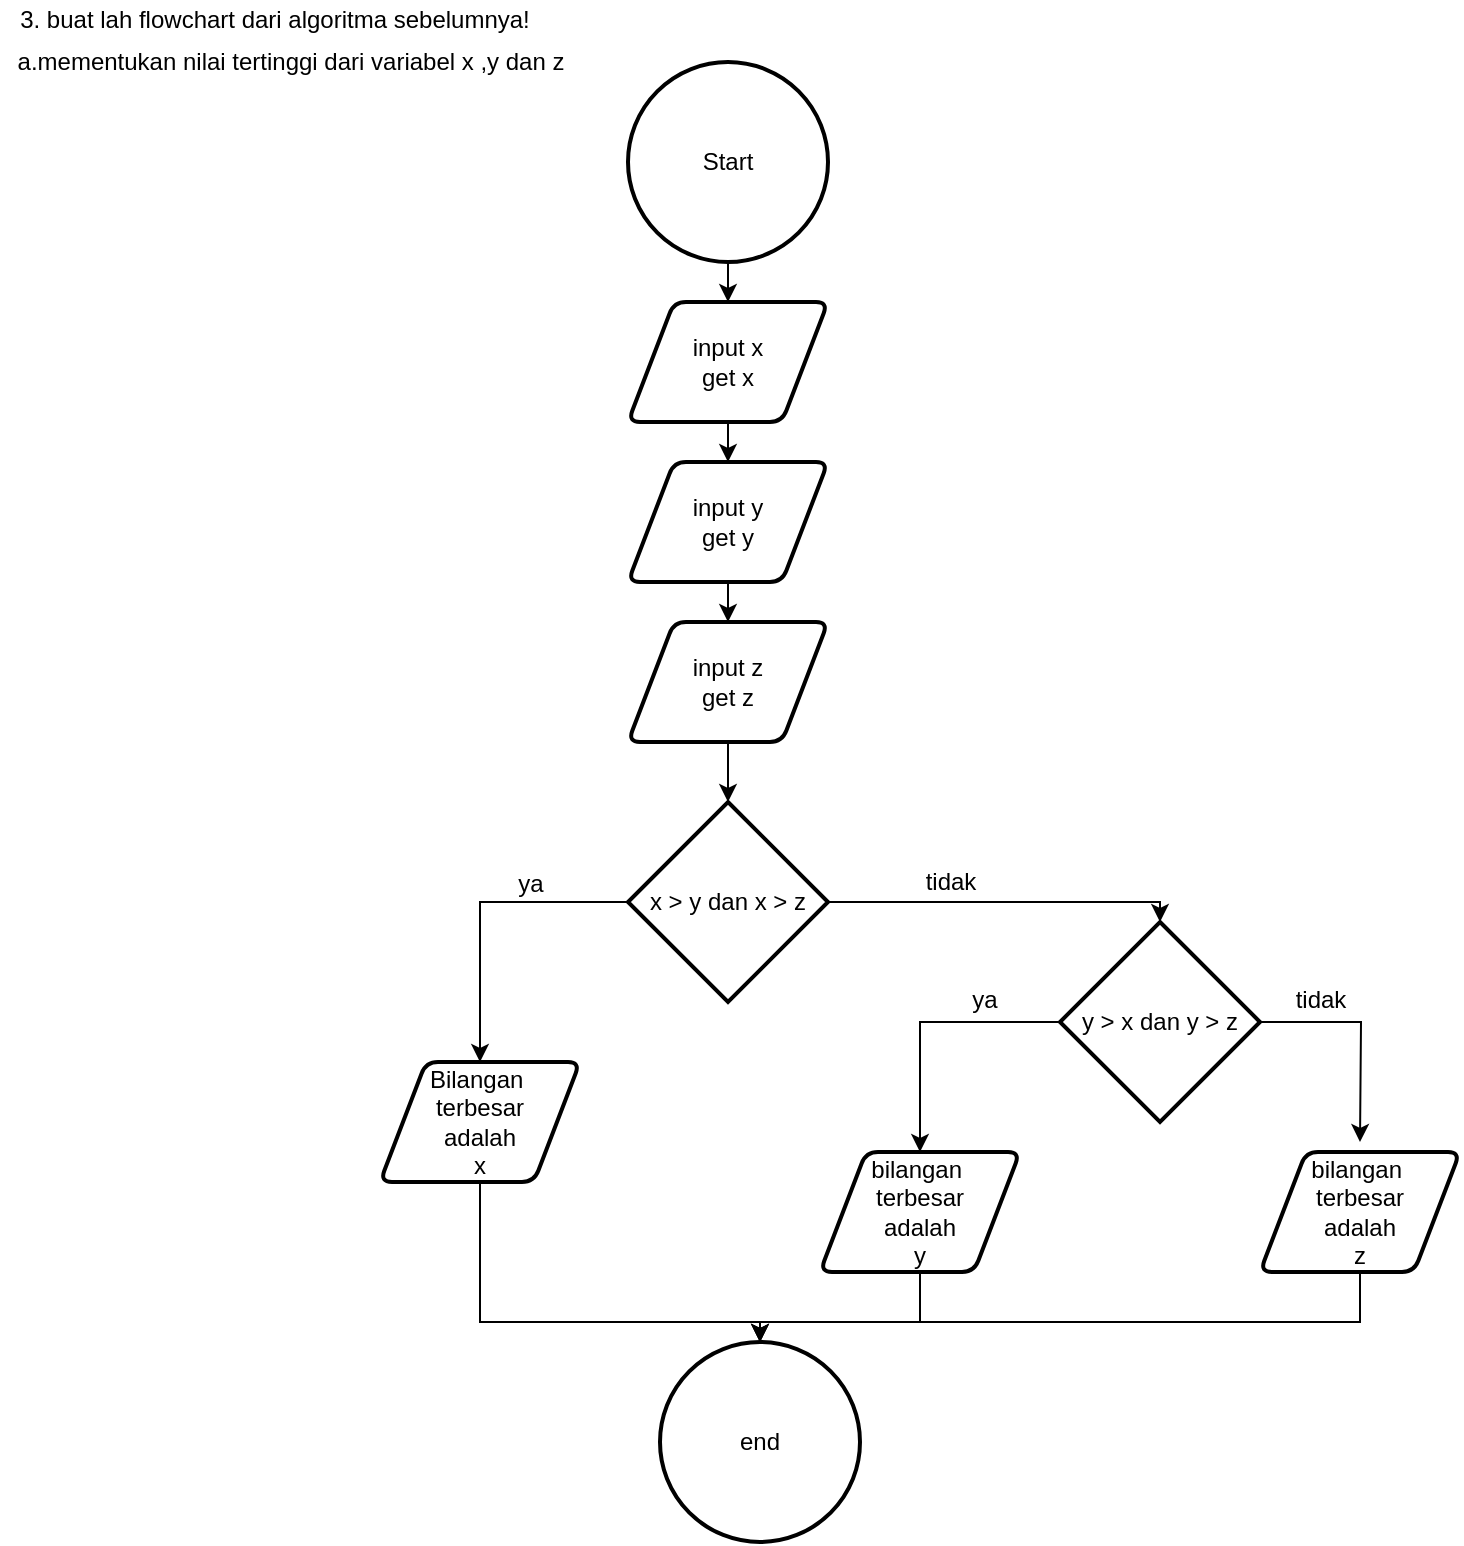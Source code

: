 <mxfile version="12.9.6" type="device"><diagram id="C5RBs43oDa-KdzZeNtuy" name="Page-1"><mxGraphModel dx="868" dy="488" grid="1" gridSize="10" guides="1" tooltips="1" connect="1" arrows="1" fold="1" page="1" pageScale="1" pageWidth="827" pageHeight="1169" math="0" shadow="0"><root><mxCell id="WIyWlLk6GJQsqaUBKTNV-0"/><mxCell id="WIyWlLk6GJQsqaUBKTNV-1" parent="WIyWlLk6GJQsqaUBKTNV-0"/><mxCell id="aBVBQW6Pry26Lc38sTge-2" style="edgeStyle=orthogonalEdgeStyle;rounded=0;orthogonalLoop=1;jettySize=auto;html=1;" edge="1" parent="WIyWlLk6GJQsqaUBKTNV-1" source="aBVBQW6Pry26Lc38sTge-1" target="aBVBQW6Pry26Lc38sTge-3"><mxGeometry relative="1" as="geometry"><mxPoint x="364" y="260" as="targetPoint"/></mxGeometry></mxCell><mxCell id="aBVBQW6Pry26Lc38sTge-1" value="Start" style="strokeWidth=2;html=1;shape=mxgraph.flowchart.start_2;whiteSpace=wrap;" vertex="1" parent="WIyWlLk6GJQsqaUBKTNV-1"><mxGeometry x="314" y="40" width="100" height="100" as="geometry"/></mxCell><mxCell id="aBVBQW6Pry26Lc38sTge-4" style="edgeStyle=orthogonalEdgeStyle;rounded=0;orthogonalLoop=1;jettySize=auto;html=1;" edge="1" parent="WIyWlLk6GJQsqaUBKTNV-1" source="aBVBQW6Pry26Lc38sTge-3" target="aBVBQW6Pry26Lc38sTge-5"><mxGeometry relative="1" as="geometry"><mxPoint x="364" y="350" as="targetPoint"/></mxGeometry></mxCell><mxCell id="aBVBQW6Pry26Lc38sTge-3" value="input x&lt;br&gt;get x" style="shape=parallelogram;html=1;strokeWidth=2;perimeter=parallelogramPerimeter;whiteSpace=wrap;rounded=1;arcSize=12;size=0.23;" vertex="1" parent="WIyWlLk6GJQsqaUBKTNV-1"><mxGeometry x="314" y="160" width="100" height="60" as="geometry"/></mxCell><mxCell id="aBVBQW6Pry26Lc38sTge-20" value="" style="edgeStyle=orthogonalEdgeStyle;rounded=0;orthogonalLoop=1;jettySize=auto;html=1;" edge="1" parent="WIyWlLk6GJQsqaUBKTNV-1" source="aBVBQW6Pry26Lc38sTge-5" target="aBVBQW6Pry26Lc38sTge-19"><mxGeometry relative="1" as="geometry"/></mxCell><mxCell id="aBVBQW6Pry26Lc38sTge-5" value="input y&lt;br&gt;get y" style="shape=parallelogram;html=1;strokeWidth=2;perimeter=parallelogramPerimeter;whiteSpace=wrap;rounded=1;arcSize=12;size=0.23;" vertex="1" parent="WIyWlLk6GJQsqaUBKTNV-1"><mxGeometry x="314" y="240" width="100" height="60" as="geometry"/></mxCell><mxCell id="aBVBQW6Pry26Lc38sTge-22" style="edgeStyle=orthogonalEdgeStyle;rounded=0;orthogonalLoop=1;jettySize=auto;html=1;" edge="1" parent="WIyWlLk6GJQsqaUBKTNV-1" source="aBVBQW6Pry26Lc38sTge-19" target="aBVBQW6Pry26Lc38sTge-6"><mxGeometry relative="1" as="geometry"/></mxCell><mxCell id="aBVBQW6Pry26Lc38sTge-19" value="input z&lt;br&gt;get z" style="shape=parallelogram;html=1;strokeWidth=2;perimeter=parallelogramPerimeter;whiteSpace=wrap;rounded=1;arcSize=12;size=0.23;" vertex="1" parent="WIyWlLk6GJQsqaUBKTNV-1"><mxGeometry x="314" y="320" width="100" height="60" as="geometry"/></mxCell><mxCell id="aBVBQW6Pry26Lc38sTge-8" style="edgeStyle=orthogonalEdgeStyle;rounded=0;orthogonalLoop=1;jettySize=auto;html=1;" edge="1" parent="WIyWlLk6GJQsqaUBKTNV-1" source="aBVBQW6Pry26Lc38sTge-6" target="aBVBQW6Pry26Lc38sTge-10"><mxGeometry relative="1" as="geometry"><mxPoint x="240" y="540" as="targetPoint"/><Array as="points"><mxPoint x="240" y="460"/></Array></mxGeometry></mxCell><mxCell id="aBVBQW6Pry26Lc38sTge-9" style="edgeStyle=orthogonalEdgeStyle;rounded=0;orthogonalLoop=1;jettySize=auto;html=1;" edge="1" parent="WIyWlLk6GJQsqaUBKTNV-1" source="aBVBQW6Pry26Lc38sTge-6" target="aBVBQW6Pry26Lc38sTge-23"><mxGeometry relative="1" as="geometry"><mxPoint x="580" y="480" as="targetPoint"/><Array as="points"><mxPoint x="580" y="460"/></Array></mxGeometry></mxCell><mxCell id="aBVBQW6Pry26Lc38sTge-6" value="x &amp;gt; y dan x &amp;gt; z" style="strokeWidth=2;html=1;shape=mxgraph.flowchart.decision;whiteSpace=wrap;" vertex="1" parent="WIyWlLk6GJQsqaUBKTNV-1"><mxGeometry x="314" y="410" width="100" height="100" as="geometry"/></mxCell><mxCell id="aBVBQW6Pry26Lc38sTge-13" style="edgeStyle=orthogonalEdgeStyle;rounded=0;orthogonalLoop=1;jettySize=auto;html=1;" edge="1" parent="WIyWlLk6GJQsqaUBKTNV-1" source="aBVBQW6Pry26Lc38sTge-10"><mxGeometry relative="1" as="geometry"><mxPoint x="380" y="680" as="targetPoint"/><Array as="points"><mxPoint x="240" y="670"/><mxPoint x="380" y="670"/></Array></mxGeometry></mxCell><mxCell id="aBVBQW6Pry26Lc38sTge-10" value="Bilangan&amp;nbsp;&lt;br&gt;terbesar&lt;br&gt;adalah&lt;br&gt;x" style="shape=parallelogram;html=1;strokeWidth=2;perimeter=parallelogramPerimeter;whiteSpace=wrap;rounded=1;arcSize=12;size=0.23;" vertex="1" parent="WIyWlLk6GJQsqaUBKTNV-1"><mxGeometry x="190" y="540" width="100" height="60" as="geometry"/></mxCell><mxCell id="aBVBQW6Pry26Lc38sTge-14" style="edgeStyle=orthogonalEdgeStyle;rounded=0;orthogonalLoop=1;jettySize=auto;html=1;" edge="1" parent="WIyWlLk6GJQsqaUBKTNV-1" source="aBVBQW6Pry26Lc38sTge-11"><mxGeometry relative="1" as="geometry"><mxPoint x="380" y="680" as="targetPoint"/><Array as="points"><mxPoint x="460" y="670"/><mxPoint x="380" y="670"/></Array></mxGeometry></mxCell><mxCell id="aBVBQW6Pry26Lc38sTge-11" value="bilangan&amp;nbsp;&lt;br&gt;terbesar&lt;br&gt;adalah&lt;br&gt;y" style="shape=parallelogram;html=1;strokeWidth=2;perimeter=parallelogramPerimeter;whiteSpace=wrap;rounded=1;arcSize=12;size=0.23;" vertex="1" parent="WIyWlLk6GJQsqaUBKTNV-1"><mxGeometry x="410" y="585" width="100" height="60" as="geometry"/></mxCell><mxCell id="aBVBQW6Pry26Lc38sTge-12" value="end" style="strokeWidth=2;html=1;shape=mxgraph.flowchart.start_2;whiteSpace=wrap;" vertex="1" parent="WIyWlLk6GJQsqaUBKTNV-1"><mxGeometry x="330" y="680" width="100" height="100" as="geometry"/></mxCell><mxCell id="aBVBQW6Pry26Lc38sTge-15" value="ya" style="text;html=1;align=center;verticalAlign=middle;resizable=0;points=[];autosize=1;" vertex="1" parent="WIyWlLk6GJQsqaUBKTNV-1"><mxGeometry x="250" y="441" width="30" height="20" as="geometry"/></mxCell><mxCell id="aBVBQW6Pry26Lc38sTge-16" value="tidak" style="text;html=1;align=center;verticalAlign=middle;resizable=0;points=[];autosize=1;" vertex="1" parent="WIyWlLk6GJQsqaUBKTNV-1"><mxGeometry x="455" y="440" width="40" height="20" as="geometry"/></mxCell><mxCell id="aBVBQW6Pry26Lc38sTge-17" value="a.mementukan nilai tertinggi dari variabel x ,y dan z" style="text;html=1;align=center;verticalAlign=middle;resizable=0;points=[];autosize=1;" vertex="1" parent="WIyWlLk6GJQsqaUBKTNV-1"><mxGeometry y="30" width="290" height="20" as="geometry"/></mxCell><mxCell id="aBVBQW6Pry26Lc38sTge-18" value="3. buat lah flowchart dari algoritma sebelumnya!" style="text;html=1;align=center;verticalAlign=middle;resizable=0;points=[];autosize=1;" vertex="1" parent="WIyWlLk6GJQsqaUBKTNV-1"><mxGeometry x="2" y="9" width="270" height="20" as="geometry"/></mxCell><mxCell id="aBVBQW6Pry26Lc38sTge-24" style="edgeStyle=orthogonalEdgeStyle;rounded=0;orthogonalLoop=1;jettySize=auto;html=1;" edge="1" parent="WIyWlLk6GJQsqaUBKTNV-1" source="aBVBQW6Pry26Lc38sTge-23" target="aBVBQW6Pry26Lc38sTge-11"><mxGeometry relative="1" as="geometry"/></mxCell><mxCell id="aBVBQW6Pry26Lc38sTge-27" style="edgeStyle=orthogonalEdgeStyle;rounded=0;orthogonalLoop=1;jettySize=auto;html=1;" edge="1" parent="WIyWlLk6GJQsqaUBKTNV-1" source="aBVBQW6Pry26Lc38sTge-23"><mxGeometry relative="1" as="geometry"><mxPoint x="680" y="580" as="targetPoint"/></mxGeometry></mxCell><mxCell id="aBVBQW6Pry26Lc38sTge-23" value="y &amp;gt; x dan y &amp;gt; z" style="strokeWidth=2;html=1;shape=mxgraph.flowchart.decision;whiteSpace=wrap;" vertex="1" parent="WIyWlLk6GJQsqaUBKTNV-1"><mxGeometry x="530" y="470" width="100" height="100" as="geometry"/></mxCell><mxCell id="aBVBQW6Pry26Lc38sTge-25" value="ya" style="text;html=1;align=center;verticalAlign=middle;resizable=0;points=[];autosize=1;" vertex="1" parent="WIyWlLk6GJQsqaUBKTNV-1"><mxGeometry x="477" y="499" width="30" height="20" as="geometry"/></mxCell><mxCell id="aBVBQW6Pry26Lc38sTge-29" style="edgeStyle=orthogonalEdgeStyle;rounded=0;orthogonalLoop=1;jettySize=auto;html=1;entryX=0.5;entryY=0;entryDx=0;entryDy=0;entryPerimeter=0;" edge="1" parent="WIyWlLk6GJQsqaUBKTNV-1" source="aBVBQW6Pry26Lc38sTge-26" target="aBVBQW6Pry26Lc38sTge-12"><mxGeometry relative="1" as="geometry"><mxPoint x="460" y="670" as="targetPoint"/><Array as="points"><mxPoint x="680" y="670"/><mxPoint x="380" y="670"/></Array></mxGeometry></mxCell><mxCell id="aBVBQW6Pry26Lc38sTge-26" value="bilangan&amp;nbsp;&lt;br&gt;terbesar&lt;br&gt;adalah&lt;br&gt;z" style="shape=parallelogram;html=1;strokeWidth=2;perimeter=parallelogramPerimeter;whiteSpace=wrap;rounded=1;arcSize=12;size=0.23;" vertex="1" parent="WIyWlLk6GJQsqaUBKTNV-1"><mxGeometry x="630" y="585" width="100" height="60" as="geometry"/></mxCell><mxCell id="aBVBQW6Pry26Lc38sTge-28" value="tidak" style="text;html=1;align=center;verticalAlign=middle;resizable=0;points=[];autosize=1;" vertex="1" parent="WIyWlLk6GJQsqaUBKTNV-1"><mxGeometry x="640" y="499" width="40" height="20" as="geometry"/></mxCell></root></mxGraphModel></diagram></mxfile>